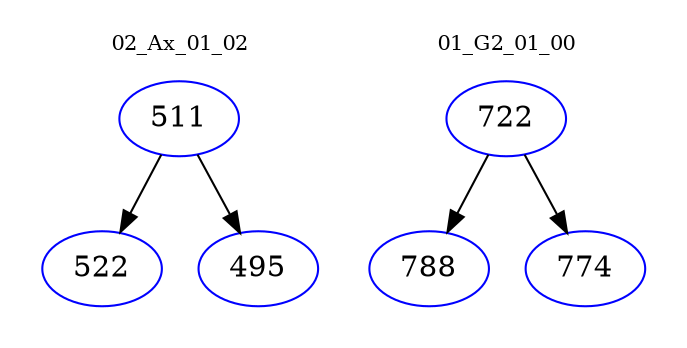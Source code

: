 digraph{
subgraph cluster_0 {
color = white
label = "02_Ax_01_02";
fontsize=10;
T0_511 [label="511", color="blue"]
T0_511 -> T0_522 [color="black"]
T0_522 [label="522", color="blue"]
T0_511 -> T0_495 [color="black"]
T0_495 [label="495", color="blue"]
}
subgraph cluster_1 {
color = white
label = "01_G2_01_00";
fontsize=10;
T1_722 [label="722", color="blue"]
T1_722 -> T1_788 [color="black"]
T1_788 [label="788", color="blue"]
T1_722 -> T1_774 [color="black"]
T1_774 [label="774", color="blue"]
}
}
